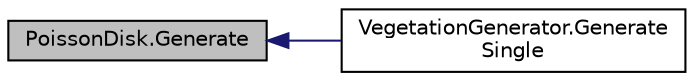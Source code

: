 digraph "PoissonDisk.Generate"
{
  edge [fontname="Helvetica",fontsize="10",labelfontname="Helvetica",labelfontsize="10"];
  node [fontname="Helvetica",fontsize="10",shape=record];
  rankdir="LR";
  Node1 [label="PoissonDisk.Generate",height=0.2,width=0.4,color="black", fillcolor="grey75", style="filled", fontcolor="black"];
  Node1 -> Node2 [dir="back",color="midnightblue",fontsize="10",style="solid",fontname="Helvetica"];
  Node2 [label="VegetationGenerator.Generate\lSingle",height=0.2,width=0.4,color="black", fillcolor="white", style="filled",URL="$class_vegetation_generator.html#a0de1e03a07dfa8a3f21f23d3366152f4",tooltip="Generates a single type of plant One plant uses one coroutine with that when multiplie plants are gen..."];
}
